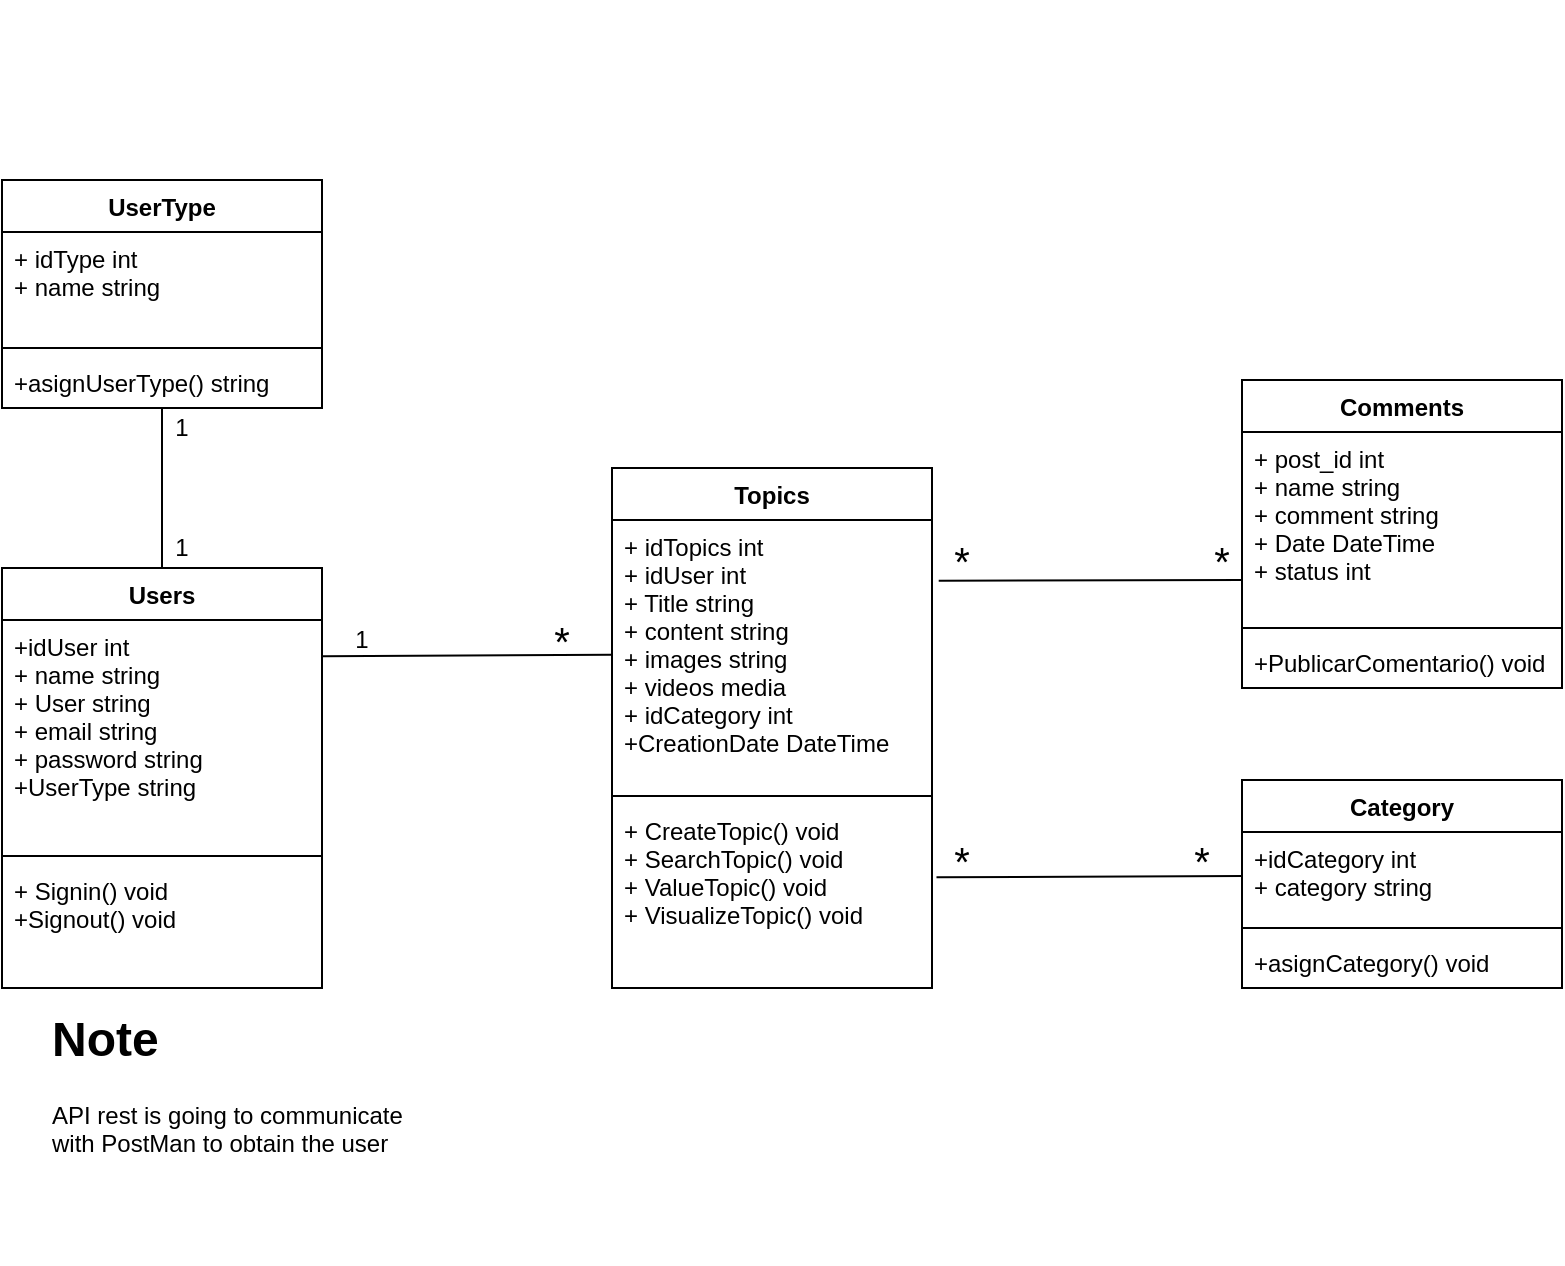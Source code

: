 <mxfile version="14.6.13" type="github">
  <diagram id="cjHbuR5uFcHh2thT_gq6" name="Page-1">
    <mxGraphModel dx="1102" dy="1625" grid="1" gridSize="10" guides="1" tooltips="1" connect="1" arrows="1" fold="1" page="1" pageScale="1" pageWidth="850" pageHeight="1100" math="0" shadow="0">
      <root>
        <mxCell id="0" />
        <mxCell id="1" parent="0" />
        <mxCell id="ppZnf8ea8f8Y_9gXTPTr-5" value="Users" style="swimlane;fontStyle=1;align=center;verticalAlign=top;childLayout=stackLayout;horizontal=1;startSize=26;horizontalStack=0;resizeParent=1;resizeParentMax=0;resizeLast=0;collapsible=1;marginBottom=0;" parent="1" vertex="1">
          <mxGeometry x="40" y="274" width="160" height="210" as="geometry" />
        </mxCell>
        <mxCell id="ppZnf8ea8f8Y_9gXTPTr-6" value="+idUser int&#xa;+ name string&#xa;+ User string&#xa;+ email string&#xa;+ password string&#xa;+UserType string" style="text;strokeColor=none;fillColor=none;align=left;verticalAlign=top;spacingLeft=4;spacingRight=4;overflow=hidden;rotatable=0;points=[[0,0.5],[1,0.5]];portConstraint=eastwest;" parent="ppZnf8ea8f8Y_9gXTPTr-5" vertex="1">
          <mxGeometry y="26" width="160" height="114" as="geometry" />
        </mxCell>
        <mxCell id="ppZnf8ea8f8Y_9gXTPTr-7" value="" style="line;strokeWidth=1;fillColor=none;align=left;verticalAlign=middle;spacingTop=-1;spacingLeft=3;spacingRight=3;rotatable=0;labelPosition=right;points=[];portConstraint=eastwest;" parent="ppZnf8ea8f8Y_9gXTPTr-5" vertex="1">
          <mxGeometry y="140" width="160" height="8" as="geometry" />
        </mxCell>
        <mxCell id="ppZnf8ea8f8Y_9gXTPTr-8" value="+ Signin() void&#xa;+Signout() void" style="text;strokeColor=none;fillColor=none;align=left;verticalAlign=top;spacingLeft=4;spacingRight=4;overflow=hidden;rotatable=0;points=[[0,0.5],[1,0.5]];portConstraint=eastwest;" parent="ppZnf8ea8f8Y_9gXTPTr-5" vertex="1">
          <mxGeometry y="148" width="160" height="62" as="geometry" />
        </mxCell>
        <mxCell id="ppZnf8ea8f8Y_9gXTPTr-9" value="UserType" style="swimlane;fontStyle=1;align=center;verticalAlign=top;childLayout=stackLayout;horizontal=1;startSize=26;horizontalStack=0;resizeParent=1;resizeParentMax=0;resizeLast=0;collapsible=1;marginBottom=0;" parent="1" vertex="1">
          <mxGeometry x="40" y="80" width="160" height="114" as="geometry" />
        </mxCell>
        <mxCell id="ppZnf8ea8f8Y_9gXTPTr-10" value="+ idType int &#xa;+ name string" style="text;strokeColor=none;fillColor=none;align=left;verticalAlign=top;spacingLeft=4;spacingRight=4;overflow=hidden;rotatable=0;points=[[0,0.5],[1,0.5]];portConstraint=eastwest;" parent="ppZnf8ea8f8Y_9gXTPTr-9" vertex="1">
          <mxGeometry y="26" width="160" height="54" as="geometry" />
        </mxCell>
        <mxCell id="ppZnf8ea8f8Y_9gXTPTr-11" value="" style="line;strokeWidth=1;fillColor=none;align=left;verticalAlign=middle;spacingTop=-1;spacingLeft=3;spacingRight=3;rotatable=0;labelPosition=right;points=[];portConstraint=eastwest;" parent="ppZnf8ea8f8Y_9gXTPTr-9" vertex="1">
          <mxGeometry y="80" width="160" height="8" as="geometry" />
        </mxCell>
        <mxCell id="ppZnf8ea8f8Y_9gXTPTr-12" value="+asignUserType() string" style="text;strokeColor=none;fillColor=none;align=left;verticalAlign=top;spacingLeft=4;spacingRight=4;overflow=hidden;rotatable=0;points=[[0,0.5],[1,0.5]];portConstraint=eastwest;" parent="ppZnf8ea8f8Y_9gXTPTr-9" vertex="1">
          <mxGeometry y="88" width="160" height="26" as="geometry" />
        </mxCell>
        <mxCell id="ppZnf8ea8f8Y_9gXTPTr-13" value="Topics" style="swimlane;fontStyle=1;align=center;verticalAlign=top;childLayout=stackLayout;horizontal=1;startSize=26;horizontalStack=0;resizeParent=1;resizeParentMax=0;resizeLast=0;collapsible=1;marginBottom=0;" parent="1" vertex="1">
          <mxGeometry x="345" y="224" width="160" height="260" as="geometry" />
        </mxCell>
        <mxCell id="ppZnf8ea8f8Y_9gXTPTr-14" value="+ idTopics int&#xa;+ idUser int&#xa;+ Title string&#xa;+ content string&#xa;+ images string&#xa;+ videos media&#xa;+ idCategory int&#xa;+CreationDate DateTime" style="text;strokeColor=none;fillColor=none;align=left;verticalAlign=top;spacingLeft=4;spacingRight=4;overflow=hidden;rotatable=0;points=[[0,0.5],[1,0.5]];portConstraint=eastwest;" parent="ppZnf8ea8f8Y_9gXTPTr-13" vertex="1">
          <mxGeometry y="26" width="160" height="134" as="geometry" />
        </mxCell>
        <mxCell id="ppZnf8ea8f8Y_9gXTPTr-15" value="" style="line;strokeWidth=1;fillColor=none;align=left;verticalAlign=middle;spacingTop=-1;spacingLeft=3;spacingRight=3;rotatable=0;labelPosition=right;points=[];portConstraint=eastwest;" parent="ppZnf8ea8f8Y_9gXTPTr-13" vertex="1">
          <mxGeometry y="160" width="160" height="8" as="geometry" />
        </mxCell>
        <mxCell id="ppZnf8ea8f8Y_9gXTPTr-16" value="+ CreateTopic() void&#xa;+ SearchTopic() void&#xa;+ ValueTopic() void&#xa;+ VisualizeTopic() void" style="text;strokeColor=none;fillColor=none;align=left;verticalAlign=top;spacingLeft=4;spacingRight=4;overflow=hidden;rotatable=0;points=[[0,0.5],[1,0.5]];portConstraint=eastwest;" parent="ppZnf8ea8f8Y_9gXTPTr-13" vertex="1">
          <mxGeometry y="168" width="160" height="92" as="geometry" />
        </mxCell>
        <mxCell id="ppZnf8ea8f8Y_9gXTPTr-17" value="Comments" style="swimlane;fontStyle=1;align=center;verticalAlign=top;childLayout=stackLayout;horizontal=1;startSize=26;horizontalStack=0;resizeParent=1;resizeParentMax=0;resizeLast=0;collapsible=1;marginBottom=0;" parent="1" vertex="1">
          <mxGeometry x="660" y="180" width="160" height="154" as="geometry" />
        </mxCell>
        <mxCell id="ppZnf8ea8f8Y_9gXTPTr-18" value="+ post_id int &#xa;+ name string&#xa;+ comment string&#xa;+ Date DateTime&#xa;+ status int" style="text;strokeColor=none;fillColor=none;align=left;verticalAlign=top;spacingLeft=4;spacingRight=4;overflow=hidden;rotatable=0;points=[[0,0.5],[1,0.5]];portConstraint=eastwest;" parent="ppZnf8ea8f8Y_9gXTPTr-17" vertex="1">
          <mxGeometry y="26" width="160" height="94" as="geometry" />
        </mxCell>
        <mxCell id="ppZnf8ea8f8Y_9gXTPTr-19" value="" style="line;strokeWidth=1;fillColor=none;align=left;verticalAlign=middle;spacingTop=-1;spacingLeft=3;spacingRight=3;rotatable=0;labelPosition=right;points=[];portConstraint=eastwest;" parent="ppZnf8ea8f8Y_9gXTPTr-17" vertex="1">
          <mxGeometry y="120" width="160" height="8" as="geometry" />
        </mxCell>
        <mxCell id="ppZnf8ea8f8Y_9gXTPTr-20" value="+PublicarComentario() void" style="text;strokeColor=none;fillColor=none;align=left;verticalAlign=top;spacingLeft=4;spacingRight=4;overflow=hidden;rotatable=0;points=[[0,0.5],[1,0.5]];portConstraint=eastwest;" parent="ppZnf8ea8f8Y_9gXTPTr-17" vertex="1">
          <mxGeometry y="128" width="160" height="26" as="geometry" />
        </mxCell>
        <mxCell id="ppZnf8ea8f8Y_9gXTPTr-21" value="Category" style="swimlane;fontStyle=1;align=center;verticalAlign=top;childLayout=stackLayout;horizontal=1;startSize=26;horizontalStack=0;resizeParent=1;resizeParentMax=0;resizeLast=0;collapsible=1;marginBottom=0;" parent="1" vertex="1">
          <mxGeometry x="660" y="380" width="160" height="104" as="geometry" />
        </mxCell>
        <mxCell id="ppZnf8ea8f8Y_9gXTPTr-22" value="+idCategory int&#xa;+ category string" style="text;strokeColor=none;fillColor=none;align=left;verticalAlign=top;spacingLeft=4;spacingRight=4;overflow=hidden;rotatable=0;points=[[0,0.5],[1,0.5]];portConstraint=eastwest;" parent="ppZnf8ea8f8Y_9gXTPTr-21" vertex="1">
          <mxGeometry y="26" width="160" height="44" as="geometry" />
        </mxCell>
        <mxCell id="ppZnf8ea8f8Y_9gXTPTr-23" value="" style="line;strokeWidth=1;fillColor=none;align=left;verticalAlign=middle;spacingTop=-1;spacingLeft=3;spacingRight=3;rotatable=0;labelPosition=right;points=[];portConstraint=eastwest;" parent="ppZnf8ea8f8Y_9gXTPTr-21" vertex="1">
          <mxGeometry y="70" width="160" height="8" as="geometry" />
        </mxCell>
        <mxCell id="ppZnf8ea8f8Y_9gXTPTr-24" value="+asignCategory() void" style="text;strokeColor=none;fillColor=none;align=left;verticalAlign=top;spacingLeft=4;spacingRight=4;overflow=hidden;rotatable=0;points=[[0,0.5],[1,0.5]];portConstraint=eastwest;" parent="ppZnf8ea8f8Y_9gXTPTr-21" vertex="1">
          <mxGeometry y="78" width="160" height="26" as="geometry" />
        </mxCell>
        <mxCell id="ppZnf8ea8f8Y_9gXTPTr-25" value="" style="endArrow=none;html=1;exitX=0.5;exitY=0;exitDx=0;exitDy=0;" parent="1" source="ppZnf8ea8f8Y_9gXTPTr-5" target="ppZnf8ea8f8Y_9gXTPTr-12" edge="1">
          <mxGeometry width="50" height="50" relative="1" as="geometry">
            <mxPoint x="210" y="250" as="sourcePoint" />
            <mxPoint x="260" y="200" as="targetPoint" />
          </mxGeometry>
        </mxCell>
        <mxCell id="ppZnf8ea8f8Y_9gXTPTr-26" value="" style="endArrow=none;html=1;exitX=1;exitY=0.159;exitDx=0;exitDy=0;exitPerimeter=0;" parent="1" source="ppZnf8ea8f8Y_9gXTPTr-6" target="ppZnf8ea8f8Y_9gXTPTr-14" edge="1">
          <mxGeometry width="50" height="50" relative="1" as="geometry">
            <mxPoint x="170" y="390" as="sourcePoint" />
            <mxPoint x="220" y="340" as="targetPoint" />
          </mxGeometry>
        </mxCell>
        <mxCell id="ppZnf8ea8f8Y_9gXTPTr-27" value="" style="endArrow=none;html=1;entryX=0;entryY=0.787;entryDx=0;entryDy=0;entryPerimeter=0;exitX=1.021;exitY=0.227;exitDx=0;exitDy=0;exitPerimeter=0;" parent="1" source="ppZnf8ea8f8Y_9gXTPTr-14" target="ppZnf8ea8f8Y_9gXTPTr-18" edge="1">
          <mxGeometry width="50" height="50" relative="1" as="geometry">
            <mxPoint x="660" y="340" as="sourcePoint" />
            <mxPoint x="710" y="290" as="targetPoint" />
          </mxGeometry>
        </mxCell>
        <mxCell id="ppZnf8ea8f8Y_9gXTPTr-28" value="" style="endArrow=none;html=1;entryX=0;entryY=0.5;entryDx=0;entryDy=0;exitX=1.014;exitY=0.398;exitDx=0;exitDy=0;exitPerimeter=0;" parent="1" source="ppZnf8ea8f8Y_9gXTPTr-16" target="ppZnf8ea8f8Y_9gXTPTr-22" edge="1">
          <mxGeometry width="50" height="50" relative="1" as="geometry">
            <mxPoint x="500" y="490" as="sourcePoint" />
            <mxPoint x="550" y="440" as="targetPoint" />
          </mxGeometry>
        </mxCell>
        <mxCell id="ppZnf8ea8f8Y_9gXTPTr-29" value="1" style="text;html=1;strokeColor=none;fillColor=none;align=center;verticalAlign=middle;whiteSpace=wrap;rounded=0;" parent="1" vertex="1">
          <mxGeometry x="110" y="254" width="40" height="20" as="geometry" />
        </mxCell>
        <mxCell id="ppZnf8ea8f8Y_9gXTPTr-30" value="&lt;font style=&quot;font-size: 20px&quot;&gt;*&lt;/font&gt;" style="text;html=1;strokeColor=none;fillColor=none;align=center;verticalAlign=middle;whiteSpace=wrap;rounded=0;" parent="1" vertex="1">
          <mxGeometry x="620" y="410" width="40" height="20" as="geometry" />
        </mxCell>
        <mxCell id="ppZnf8ea8f8Y_9gXTPTr-33" value="1" style="text;html=1;strokeColor=none;fillColor=none;align=center;verticalAlign=middle;whiteSpace=wrap;rounded=0;" parent="1" vertex="1">
          <mxGeometry x="110" y="194" width="40" height="20" as="geometry" />
        </mxCell>
        <mxCell id="ppZnf8ea8f8Y_9gXTPTr-34" value="1" style="text;html=1;strokeColor=none;fillColor=none;align=center;verticalAlign=middle;whiteSpace=wrap;rounded=0;" parent="1" vertex="1">
          <mxGeometry x="200" y="300" width="40" height="20" as="geometry" />
        </mxCell>
        <mxCell id="ppZnf8ea8f8Y_9gXTPTr-35" value="&lt;font style=&quot;font-size: 20px&quot;&gt;*&lt;/font&gt;" style="text;html=1;strokeColor=none;fillColor=none;align=center;verticalAlign=middle;whiteSpace=wrap;rounded=0;" parent="1" vertex="1">
          <mxGeometry x="500" y="410" width="40" height="20" as="geometry" />
        </mxCell>
        <mxCell id="ppZnf8ea8f8Y_9gXTPTr-36" value="&lt;font style=&quot;font-size: 20px&quot;&gt;*&lt;/font&gt;" style="text;html=1;strokeColor=none;fillColor=none;align=center;verticalAlign=middle;whiteSpace=wrap;rounded=0;" parent="1" vertex="1">
          <mxGeometry x="630" y="260" width="40" height="20" as="geometry" />
        </mxCell>
        <mxCell id="ppZnf8ea8f8Y_9gXTPTr-37" value="&lt;font style=&quot;font-size: 20px&quot;&gt;*&lt;/font&gt;" style="text;html=1;strokeColor=none;fillColor=none;align=center;verticalAlign=middle;whiteSpace=wrap;rounded=0;" parent="1" vertex="1">
          <mxGeometry x="500" y="260" width="40" height="20" as="geometry" />
        </mxCell>
        <mxCell id="ppZnf8ea8f8Y_9gXTPTr-38" value="&lt;font style=&quot;font-size: 20px&quot;&gt;*&lt;/font&gt;" style="text;html=1;strokeColor=none;fillColor=none;align=center;verticalAlign=middle;whiteSpace=wrap;rounded=0;" parent="1" vertex="1">
          <mxGeometry x="300" y="300" width="40" height="20" as="geometry" />
        </mxCell>
        <mxCell id="LvNZb5COlXR6SUWjMBHP-1" value="" style="shape=image;verticalLabelPosition=bottom;labelBackgroundColor=#ffffff;verticalAlign=top;aspect=fixed;imageAspect=0;image=https://ascenso.org/wp-content/uploads/2018/07/Firebase-Analytics.png;" vertex="1" parent="1">
          <mxGeometry x="360" y="-10" width="135" height="135" as="geometry" />
        </mxCell>
        <mxCell id="LvNZb5COlXR6SUWjMBHP-2" value="" style="shape=image;verticalLabelPosition=bottom;labelBackgroundColor=#ffffff;verticalAlign=top;aspect=fixed;imageAspect=0;image=https://accessusergroups.org/access-latino/wp-content/uploads/sites/3/2018/03/ApiRest.png;" vertex="1" parent="1">
          <mxGeometry x="212" y="360" width="88" height="93.25" as="geometry" />
        </mxCell>
        <mxCell id="LvNZb5COlXR6SUWjMBHP-3" value="&lt;h1&gt;Note&lt;/h1&gt;&lt;p&gt;API rest is going to communicate with PostMan to obtain the user&amp;nbsp;&lt;/p&gt;" style="text;html=1;strokeColor=none;fillColor=none;spacing=5;spacingTop=-20;whiteSpace=wrap;overflow=hidden;rounded=0;" vertex="1" parent="1">
          <mxGeometry x="60" y="490" width="190" height="120" as="geometry" />
        </mxCell>
        <mxCell id="LvNZb5COlXR6SUWjMBHP-5" value="" style="shape=image;verticalLabelPosition=bottom;labelBackgroundColor=#ffffff;verticalAlign=top;aspect=fixed;imageAspect=0;image=https://images-na.ssl-images-amazon.com/images/I/51Warh2mBVL.png;" vertex="1" parent="1">
          <mxGeometry x="532.75" y="200" width="32.5" height="32.5" as="geometry" />
        </mxCell>
        <mxCell id="LvNZb5COlXR6SUWjMBHP-6" value="" style="shape=image;verticalLabelPosition=bottom;labelBackgroundColor=#ffffff;verticalAlign=top;aspect=fixed;imageAspect=0;image=https://d27jswm5an3efw.cloudfront.net/app/uploads/2019/08/mp4-video-file-25.jpg;" vertex="1" parent="1">
          <mxGeometry x="530" y="245" width="38" height="38" as="geometry" />
        </mxCell>
        <mxCell id="LvNZb5COlXR6SUWjMBHP-7" value="" style="shape=image;verticalLabelPosition=bottom;labelBackgroundColor=#ffffff;verticalAlign=top;aspect=fixed;imageAspect=0;image=https://es.wizcase.com/wp-content/uploads/2020/02/Powerpoint-logo.png;" vertex="1" parent="1">
          <mxGeometry x="527.52" y="290" width="42.97" height="40" as="geometry" />
        </mxCell>
        <mxCell id="LvNZb5COlXR6SUWjMBHP-8" value="" style="shape=image;verticalLabelPosition=bottom;labelBackgroundColor=#ffffff;verticalAlign=top;aspect=fixed;imageAspect=0;image=https://image.flaticon.com/icons/png/512/29/29264.png;" vertex="1" parent="1">
          <mxGeometry x="530.49" y="334" width="40" height="40" as="geometry" />
        </mxCell>
        <mxCell id="LvNZb5COlXR6SUWjMBHP-9" value="" style="shape=image;verticalLabelPosition=bottom;labelBackgroundColor=#ffffff;verticalAlign=top;aspect=fixed;imageAspect=0;image=https://testerhouse.com/wp-content/uploads/2019/09/postman-logo.png;" vertex="1" parent="1">
          <mxGeometry x="265" y="490" width="320" height="132" as="geometry" />
        </mxCell>
      </root>
    </mxGraphModel>
  </diagram>
</mxfile>
